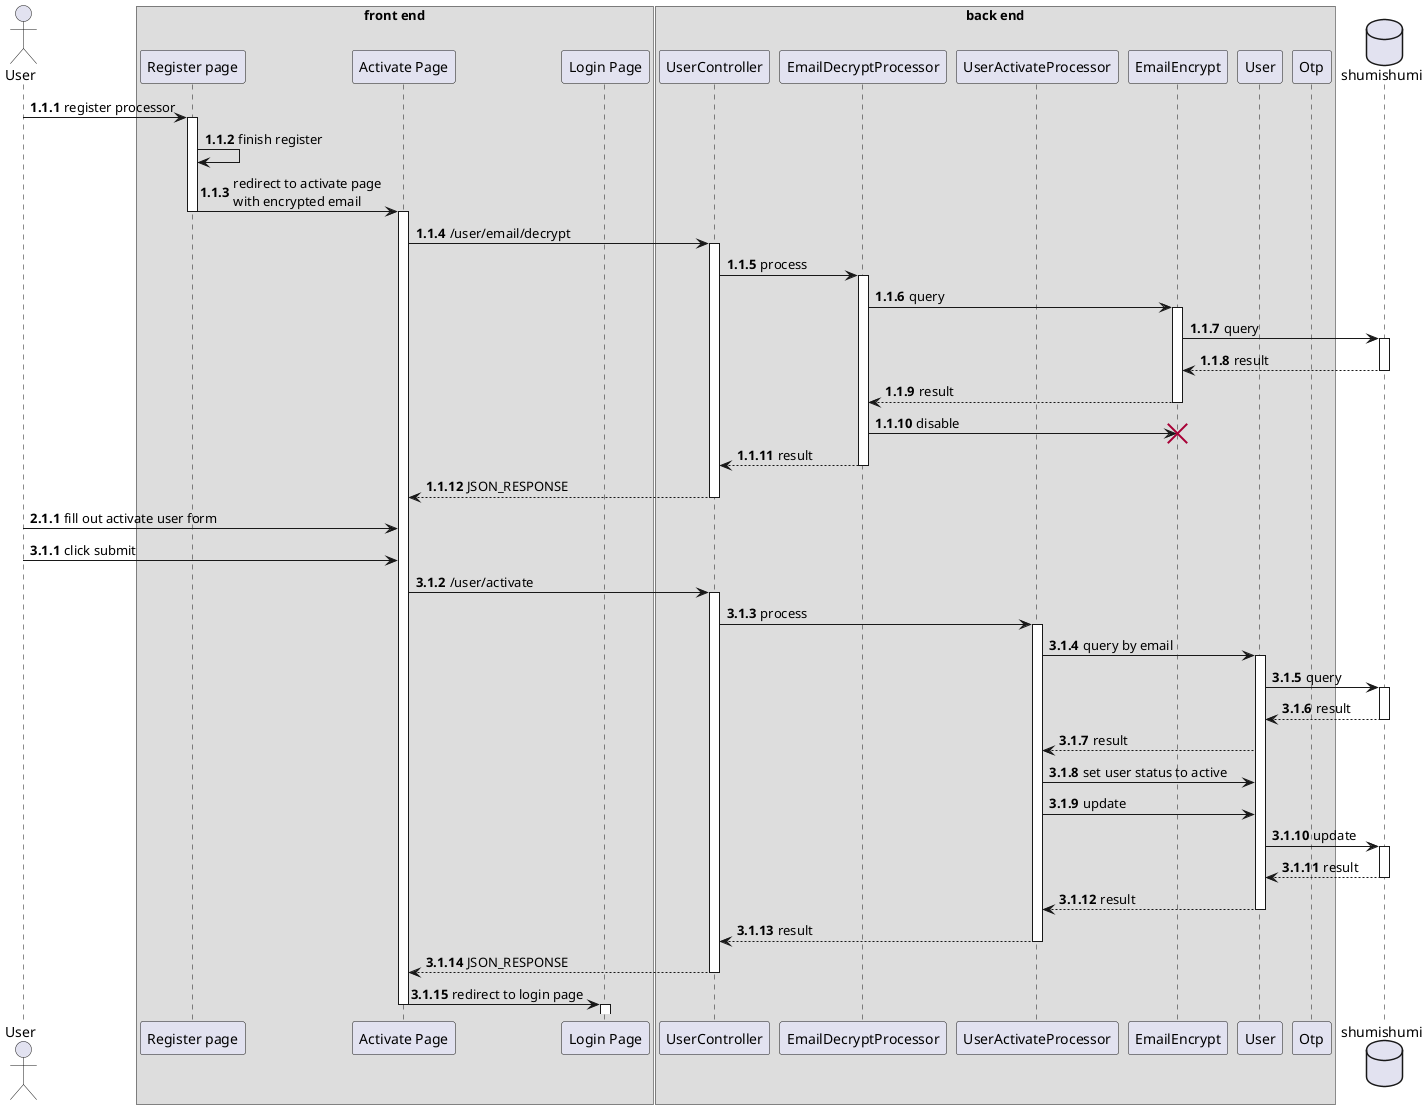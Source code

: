 @startuml activate
autonumber 1.1.1

actor User as u

box "front end"
participant "Register page" as register
participant "Activate Page" as active
participant "Login Page" as login
end box
box "back end"
participant "UserController" as userc

participant "EmailDecryptProcessor" as decproc

participant "UserActivateProcessor" as proc

participant "EmailEncrypt" as eem
participant "User" as um
participant "Otp" as om
end box

database shumishumi as db

u -> register++ : register processor
register -> register : finish register
register -> active--++ : redirect to activate page\nwith encrypted email


active -> userc++ : /user/email/decrypt
userc -> decproc++ : process
decproc -> eem++ : query
eem -> db++ : query
return result
return result
decproc -> eem !! : disable

return result
return JSON_RESPONSE

autonumber inc a
u -> active : fill out activate user form
autonumber inc a
u -> active : click submit

active -> userc++ : /user/activate
userc -> proc++ : process

proc -> um++ : query by email
um -> db++ : query
return result
proc <-- um : result

proc -> um : set user status to active
proc -> um : update
um -> db++ : update
return result
return result
return result

return JSON_RESPONSE

active -> login--++ : redirect to login page

@enduml